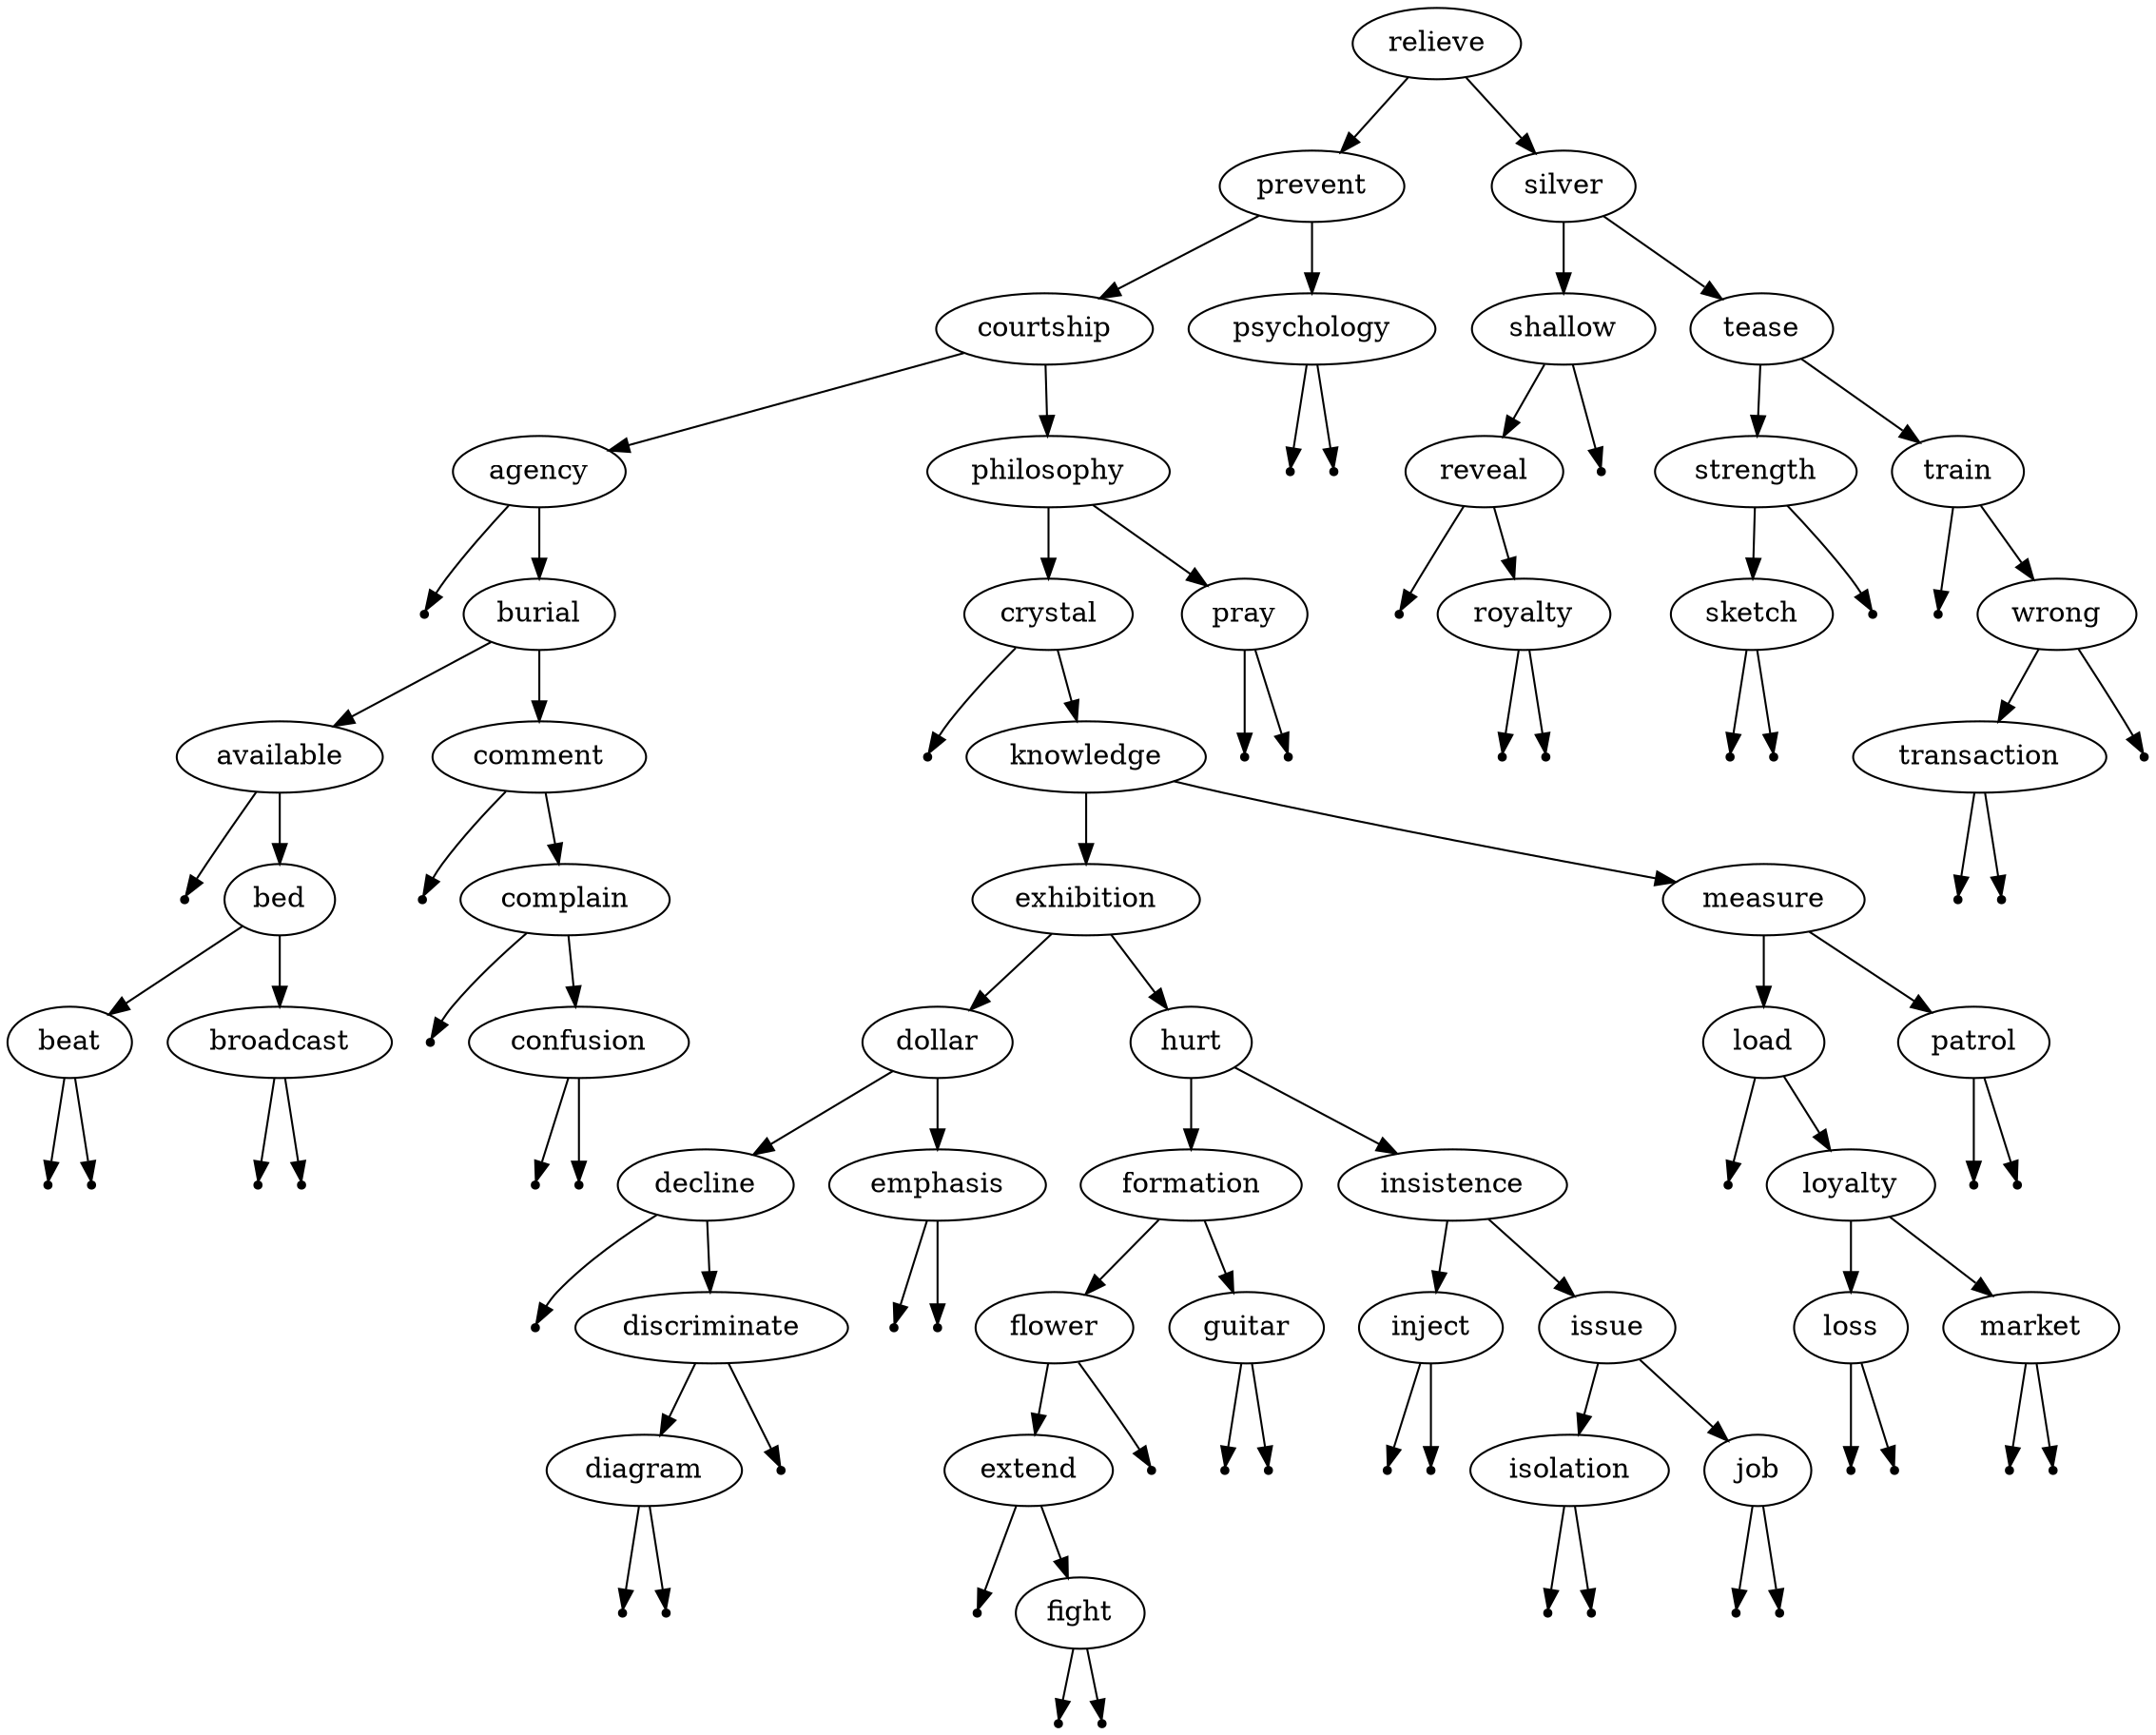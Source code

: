 digraph btree {
relieve -> prevent;
prevent -> courtship;
courtship -> agency;
null0 [shape=point];
agency -> null0;
agency -> burial;
burial -> available;
null1 [shape=point];
available -> null1;
available -> bed;
bed -> beat;
null2 [shape=point];
beat -> null2;
null3 [shape=point];
beat -> null3;
bed -> broadcast;
null4 [shape=point];
broadcast -> null4;
null5 [shape=point];
broadcast -> null5;
burial -> comment;
null6 [shape=point];
comment -> null6;
comment -> complain;
null7 [shape=point];
complain -> null7;
complain -> confusion;
null8 [shape=point];
confusion -> null8;
null9 [shape=point];
confusion -> null9;
courtship -> philosophy;
philosophy -> crystal;
null10 [shape=point];
crystal -> null10;
crystal -> knowledge;
knowledge -> exhibition;
exhibition -> dollar;
dollar -> decline;
null11 [shape=point];
decline -> null11;
decline -> discriminate;
discriminate -> diagram;
null12 [shape=point];
diagram -> null12;
null13 [shape=point];
diagram -> null13;
null14 [shape=point];
discriminate -> null14;
dollar -> emphasis;
null15 [shape=point];
emphasis -> null15;
null16 [shape=point];
emphasis -> null16;
exhibition -> hurt;
hurt -> formation;
formation -> flower;
flower -> extend;
null17 [shape=point];
extend -> null17;
extend -> fight;
null18 [shape=point];
fight -> null18;
null19 [shape=point];
fight -> null19;
null20 [shape=point];
flower -> null20;
formation -> guitar;
null21 [shape=point];
guitar -> null21;
null22 [shape=point];
guitar -> null22;
hurt -> insistence;
insistence -> inject;
null23 [shape=point];
inject -> null23;
null24 [shape=point];
inject -> null24;
insistence -> issue;
issue -> isolation;
null25 [shape=point];
isolation -> null25;
null26 [shape=point];
isolation -> null26;
issue -> job;
null27 [shape=point];
job -> null27;
null28 [shape=point];
job -> null28;
knowledge -> measure;
measure -> load;
null29 [shape=point];
load -> null29;
load -> loyalty;
loyalty -> loss;
null30 [shape=point];
loss -> null30;
null31 [shape=point];
loss -> null31;
loyalty -> market;
null32 [shape=point];
market -> null32;
null33 [shape=point];
market -> null33;
measure -> patrol;
null34 [shape=point];
patrol -> null34;
null35 [shape=point];
patrol -> null35;
philosophy -> pray;
null36 [shape=point];
pray -> null36;
null37 [shape=point];
pray -> null37;
prevent -> psychology;
null38 [shape=point];
psychology -> null38;
null39 [shape=point];
psychology -> null39;
relieve -> silver;
silver -> shallow;
shallow -> reveal;
null40 [shape=point];
reveal -> null40;
reveal -> royalty;
null41 [shape=point];
royalty -> null41;
null42 [shape=point];
royalty -> null42;
null43 [shape=point];
shallow -> null43;
silver -> tease;
tease -> strength;
strength -> sketch;
null44 [shape=point];
sketch -> null44;
null45 [shape=point];
sketch -> null45;
null46 [shape=point];
strength -> null46;
tease -> train;
null47 [shape=point];
train -> null47;
train -> wrong;
wrong -> transaction;
null48 [shape=point];
transaction -> null48;
null49 [shape=point];
transaction -> null49;
null50 [shape=point];
wrong -> null50;
}
